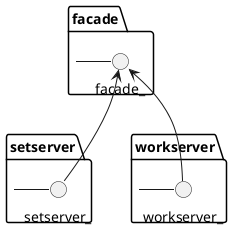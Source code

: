 @startuml

package "facade"{
facade_ - [facade]
}

package "setserver"{
setserver_ - [setserver]
facade_<--setserver_
}

package "workserver"{
workserver_ - [workserver]
facade_<--workserver_
}

@enduml